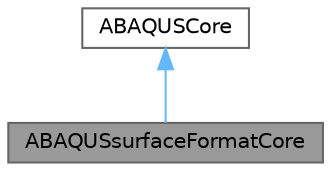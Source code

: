 digraph "ABAQUSsurfaceFormatCore"
{
 // LATEX_PDF_SIZE
  bgcolor="transparent";
  edge [fontname=Helvetica,fontsize=10,labelfontname=Helvetica,labelfontsize=10];
  node [fontname=Helvetica,fontsize=10,shape=box,height=0.2,width=0.4];
  Node1 [id="Node000001",label="ABAQUSsurfaceFormatCore",height=0.2,width=0.4,color="gray40", fillcolor="grey60", style="filled", fontcolor="black",tooltip="Internal class used by the ABAQUSsurfaceFormat."];
  Node2 -> Node1 [id="edge1_Node000001_Node000002",dir="back",color="steelblue1",style="solid",tooltip=" "];
  Node2 [id="Node000002",label="ABAQUSCore",height=0.2,width=0.4,color="gray40", fillcolor="white", style="filled",URL="$classFoam_1_1fileFormats_1_1ABAQUSCore.html",tooltip="Core routines used when reading/writing ABAQUS files."];
}
